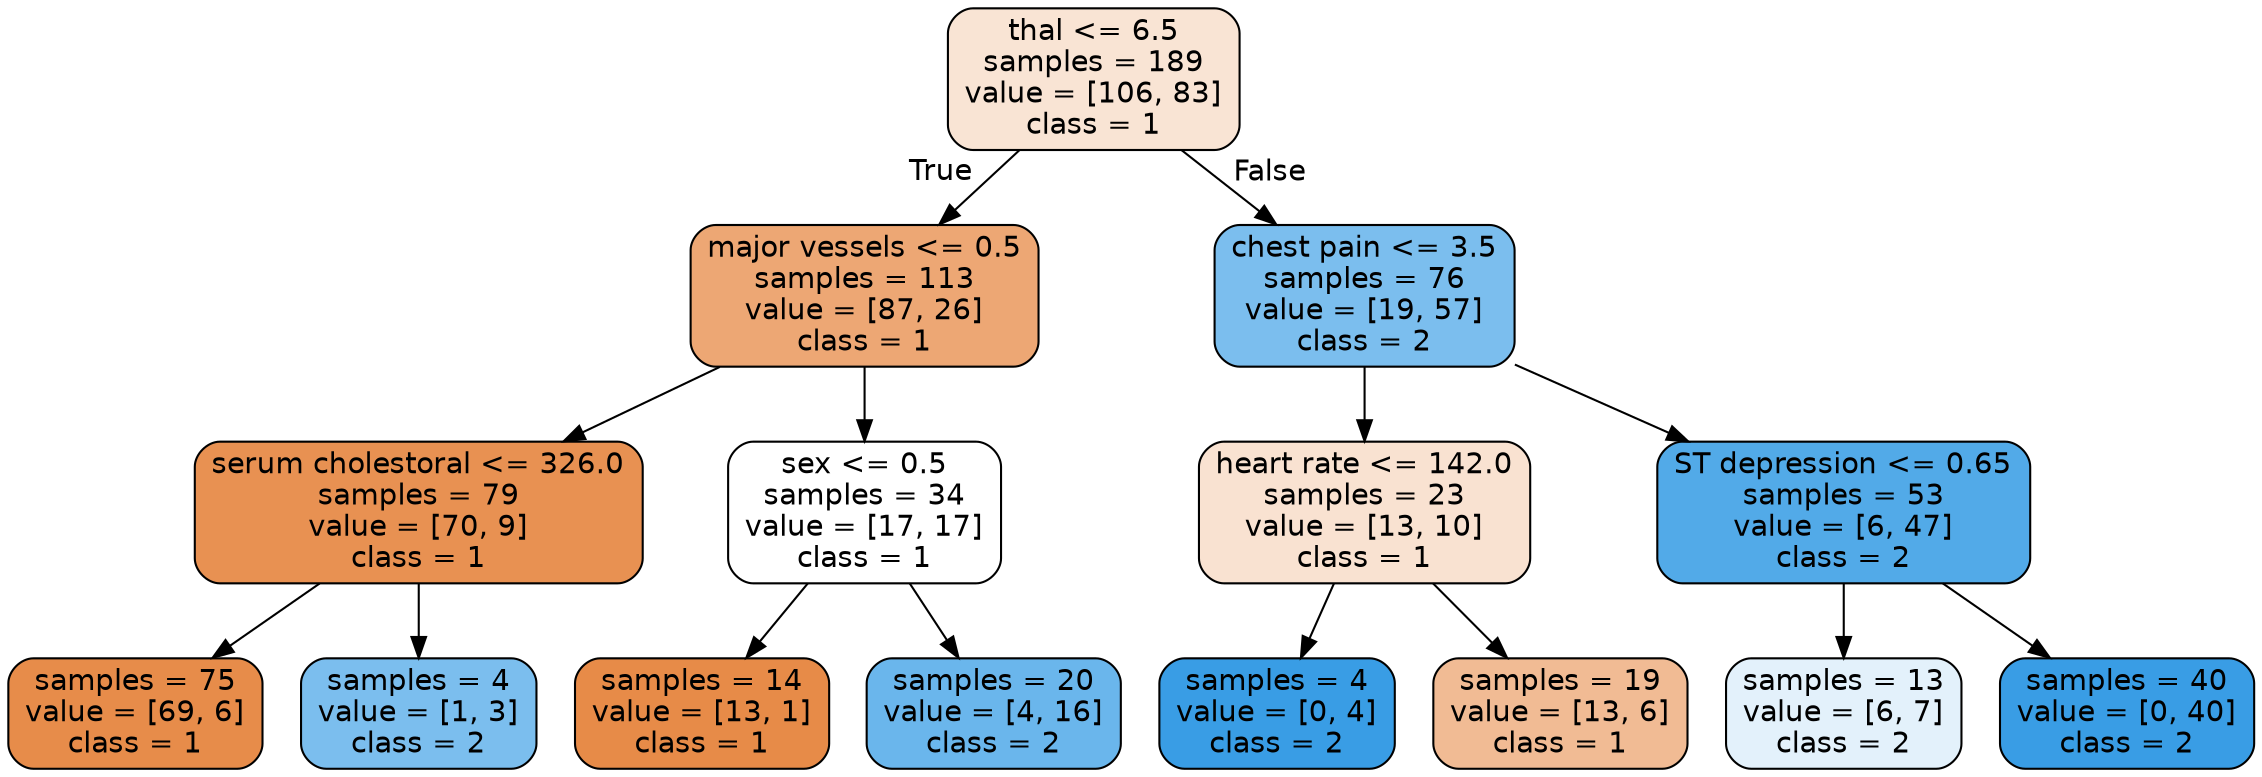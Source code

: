 digraph Tree {
node [shape=box, style="filled, rounded", color="black", fontname=helvetica] ;
edge [fontname=helvetica] ;
0 [label="thal <= 6.5\nsamples = 189\nvalue = [106, 83]\nclass = 1", fillcolor="#f9e4d4"] ;
1 [label="major vessels <= 0.5\nsamples = 113\nvalue = [87, 26]\nclass = 1", fillcolor="#eda774"] ;
0 -> 1 [labeldistance=2.5, labelangle=45, headlabel="True"] ;
2 [label="serum cholestoral <= 326.0\nsamples = 79\nvalue = [70, 9]\nclass = 1", fillcolor="#e89152"] ;
1 -> 2 ;
3 [label="samples = 75\nvalue = [69, 6]\nclass = 1", fillcolor="#e78c4a"] ;
2 -> 3 ;
4 [label="samples = 4\nvalue = [1, 3]\nclass = 2", fillcolor="#7bbeee"] ;
2 -> 4 ;
5 [label="sex <= 0.5\nsamples = 34\nvalue = [17, 17]\nclass = 1", fillcolor="#ffffff"] ;
1 -> 5 ;
6 [label="samples = 14\nvalue = [13, 1]\nclass = 1", fillcolor="#e78b48"] ;
5 -> 6 ;
7 [label="samples = 20\nvalue = [4, 16]\nclass = 2", fillcolor="#6ab6ec"] ;
5 -> 7 ;
8 [label="chest pain <= 3.5\nsamples = 76\nvalue = [19, 57]\nclass = 2", fillcolor="#7bbeee"] ;
0 -> 8 [labeldistance=2.5, labelangle=-45, headlabel="False"] ;
9 [label="heart rate <= 142.0\nsamples = 23\nvalue = [13, 10]\nclass = 1", fillcolor="#f9e2d1"] ;
8 -> 9 ;
10 [label="samples = 4\nvalue = [0, 4]\nclass = 2", fillcolor="#399de5"] ;
9 -> 10 ;
11 [label="samples = 19\nvalue = [13, 6]\nclass = 1", fillcolor="#f1bb94"] ;
9 -> 11 ;
12 [label="ST depression <= 0.65\nsamples = 53\nvalue = [6, 47]\nclass = 2", fillcolor="#52aae8"] ;
8 -> 12 ;
13 [label="samples = 13\nvalue = [6, 7]\nclass = 2", fillcolor="#e3f1fb"] ;
12 -> 13 ;
14 [label="samples = 40\nvalue = [0, 40]\nclass = 2", fillcolor="#399de5"] ;
12 -> 14 ;
}